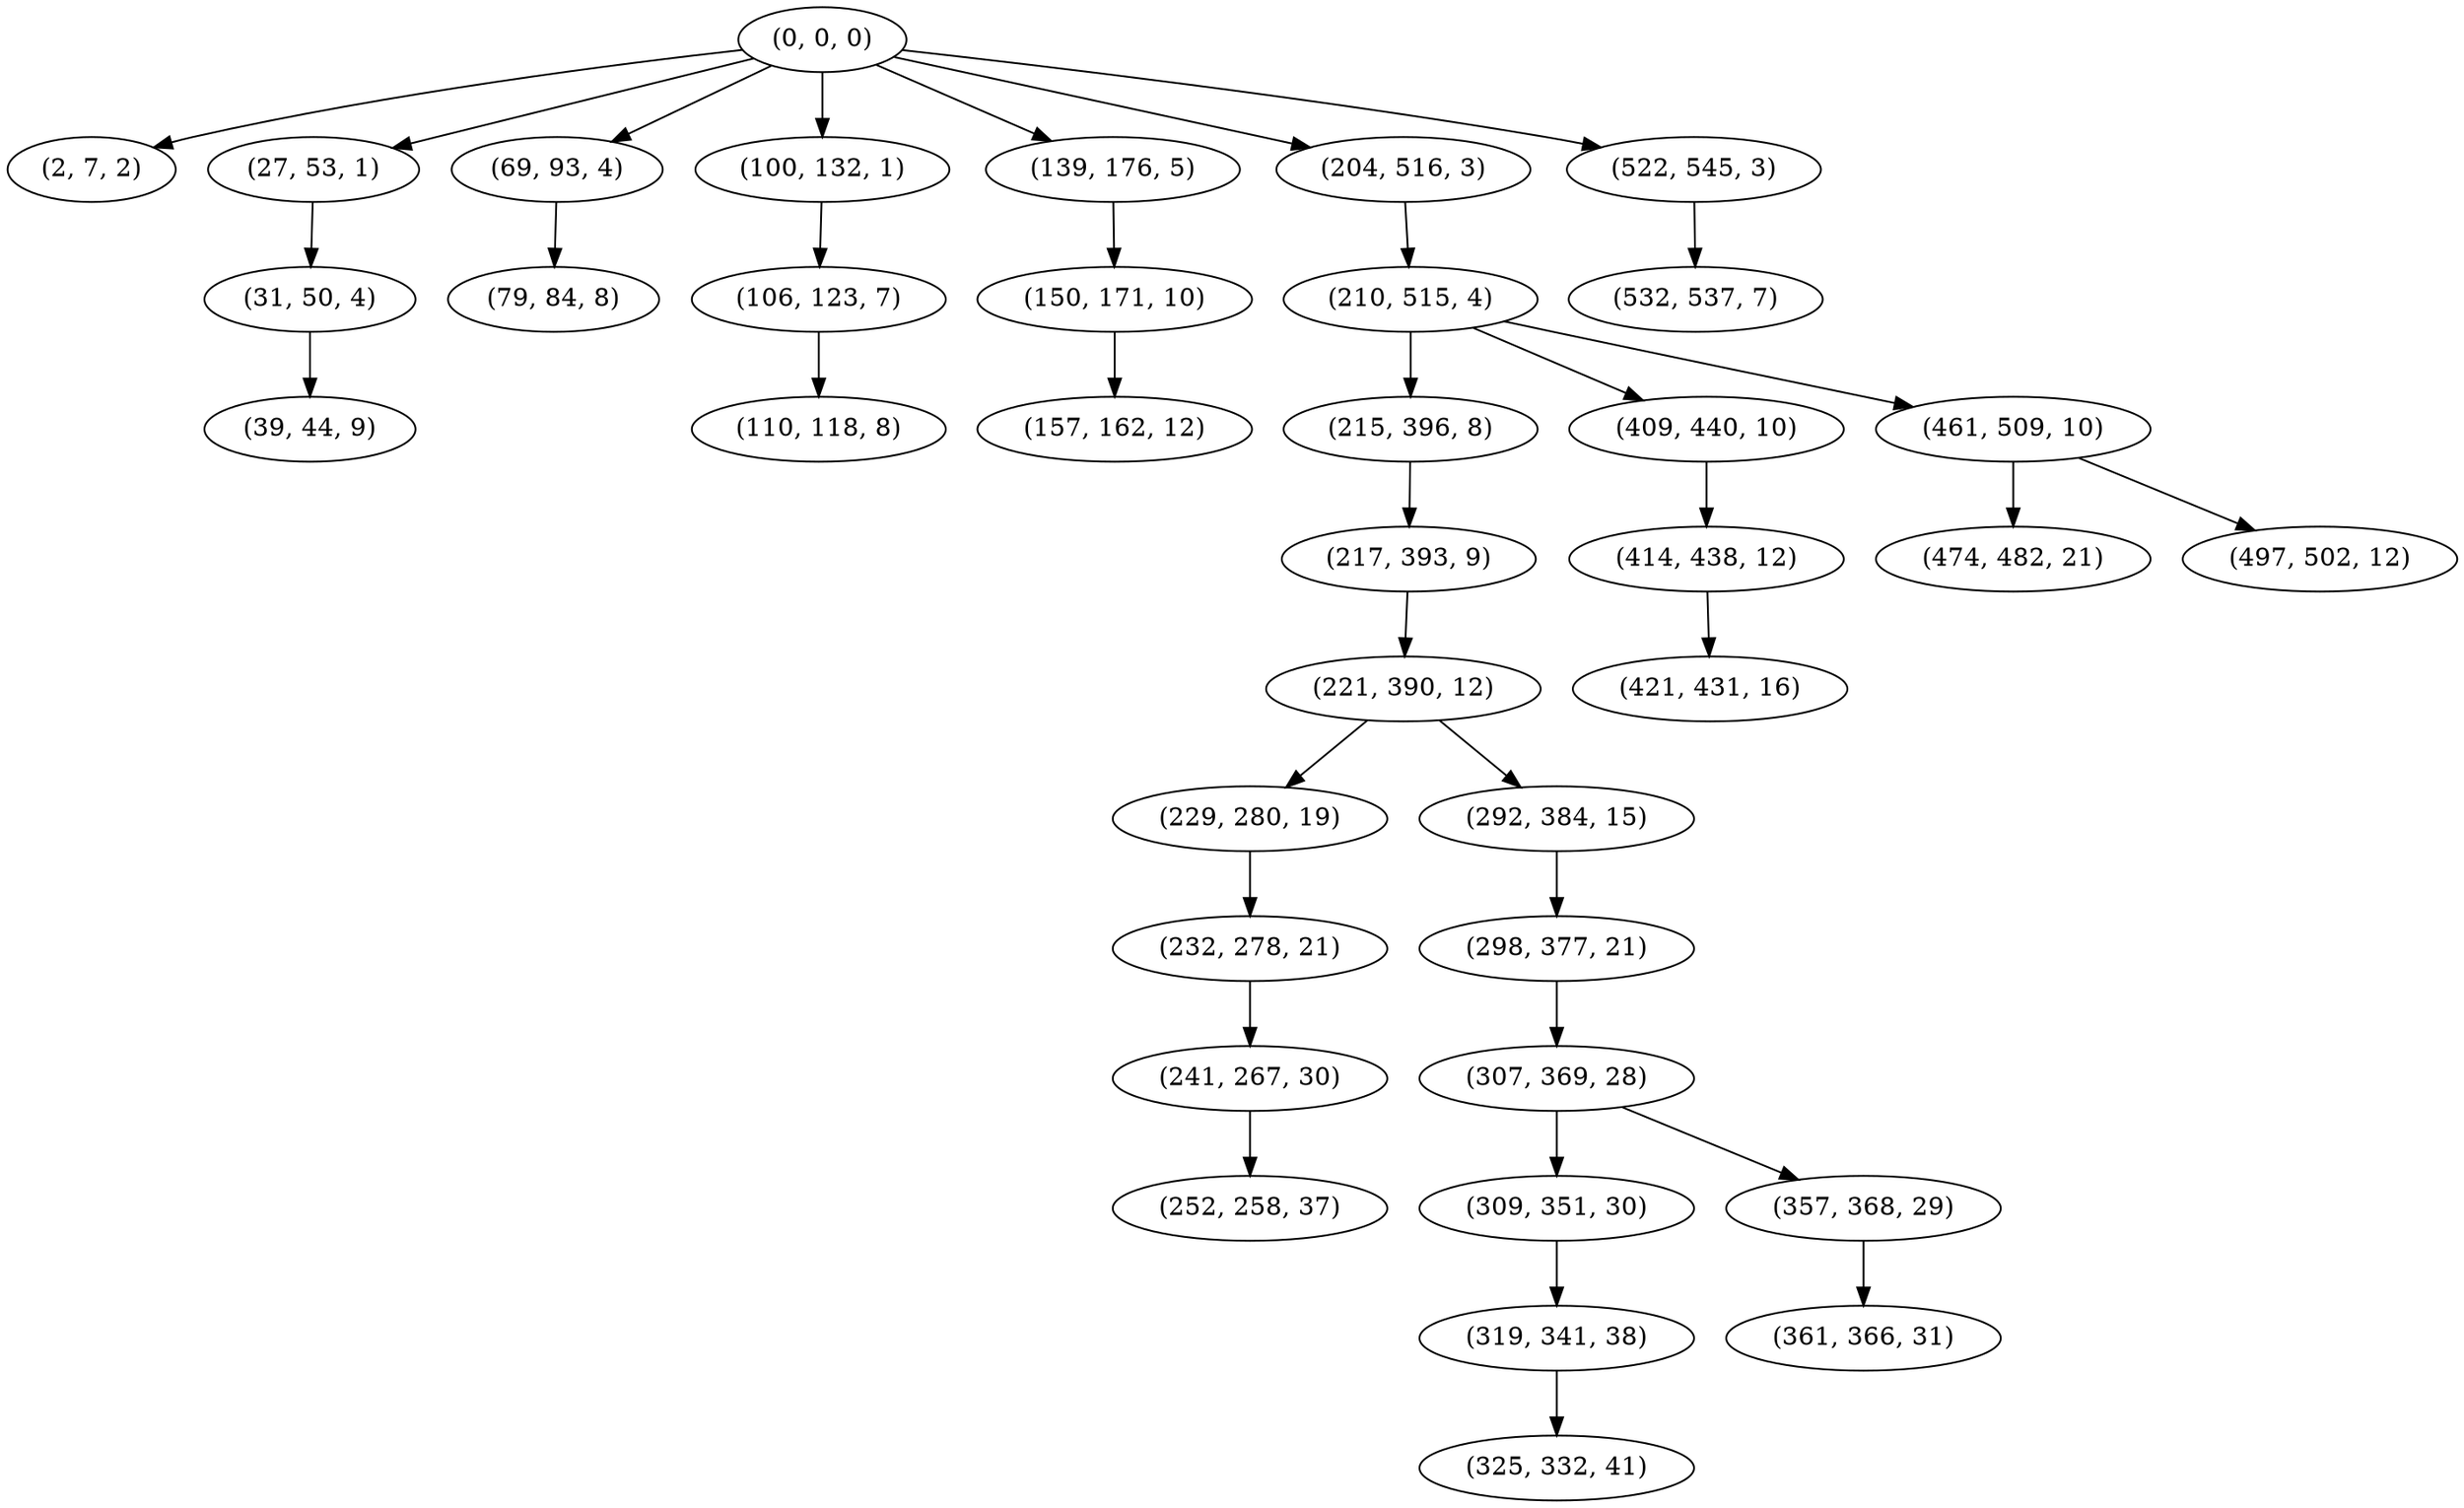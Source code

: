 digraph tree {
    "(0, 0, 0)";
    "(2, 7, 2)";
    "(27, 53, 1)";
    "(31, 50, 4)";
    "(39, 44, 9)";
    "(69, 93, 4)";
    "(79, 84, 8)";
    "(100, 132, 1)";
    "(106, 123, 7)";
    "(110, 118, 8)";
    "(139, 176, 5)";
    "(150, 171, 10)";
    "(157, 162, 12)";
    "(204, 516, 3)";
    "(210, 515, 4)";
    "(215, 396, 8)";
    "(217, 393, 9)";
    "(221, 390, 12)";
    "(229, 280, 19)";
    "(232, 278, 21)";
    "(241, 267, 30)";
    "(252, 258, 37)";
    "(292, 384, 15)";
    "(298, 377, 21)";
    "(307, 369, 28)";
    "(309, 351, 30)";
    "(319, 341, 38)";
    "(325, 332, 41)";
    "(357, 368, 29)";
    "(361, 366, 31)";
    "(409, 440, 10)";
    "(414, 438, 12)";
    "(421, 431, 16)";
    "(461, 509, 10)";
    "(474, 482, 21)";
    "(497, 502, 12)";
    "(522, 545, 3)";
    "(532, 537, 7)";
    "(0, 0, 0)" -> "(2, 7, 2)";
    "(0, 0, 0)" -> "(27, 53, 1)";
    "(0, 0, 0)" -> "(69, 93, 4)";
    "(0, 0, 0)" -> "(100, 132, 1)";
    "(0, 0, 0)" -> "(139, 176, 5)";
    "(0, 0, 0)" -> "(204, 516, 3)";
    "(0, 0, 0)" -> "(522, 545, 3)";
    "(27, 53, 1)" -> "(31, 50, 4)";
    "(31, 50, 4)" -> "(39, 44, 9)";
    "(69, 93, 4)" -> "(79, 84, 8)";
    "(100, 132, 1)" -> "(106, 123, 7)";
    "(106, 123, 7)" -> "(110, 118, 8)";
    "(139, 176, 5)" -> "(150, 171, 10)";
    "(150, 171, 10)" -> "(157, 162, 12)";
    "(204, 516, 3)" -> "(210, 515, 4)";
    "(210, 515, 4)" -> "(215, 396, 8)";
    "(210, 515, 4)" -> "(409, 440, 10)";
    "(210, 515, 4)" -> "(461, 509, 10)";
    "(215, 396, 8)" -> "(217, 393, 9)";
    "(217, 393, 9)" -> "(221, 390, 12)";
    "(221, 390, 12)" -> "(229, 280, 19)";
    "(221, 390, 12)" -> "(292, 384, 15)";
    "(229, 280, 19)" -> "(232, 278, 21)";
    "(232, 278, 21)" -> "(241, 267, 30)";
    "(241, 267, 30)" -> "(252, 258, 37)";
    "(292, 384, 15)" -> "(298, 377, 21)";
    "(298, 377, 21)" -> "(307, 369, 28)";
    "(307, 369, 28)" -> "(309, 351, 30)";
    "(307, 369, 28)" -> "(357, 368, 29)";
    "(309, 351, 30)" -> "(319, 341, 38)";
    "(319, 341, 38)" -> "(325, 332, 41)";
    "(357, 368, 29)" -> "(361, 366, 31)";
    "(409, 440, 10)" -> "(414, 438, 12)";
    "(414, 438, 12)" -> "(421, 431, 16)";
    "(461, 509, 10)" -> "(474, 482, 21)";
    "(461, 509, 10)" -> "(497, 502, 12)";
    "(522, 545, 3)" -> "(532, 537, 7)";
}
